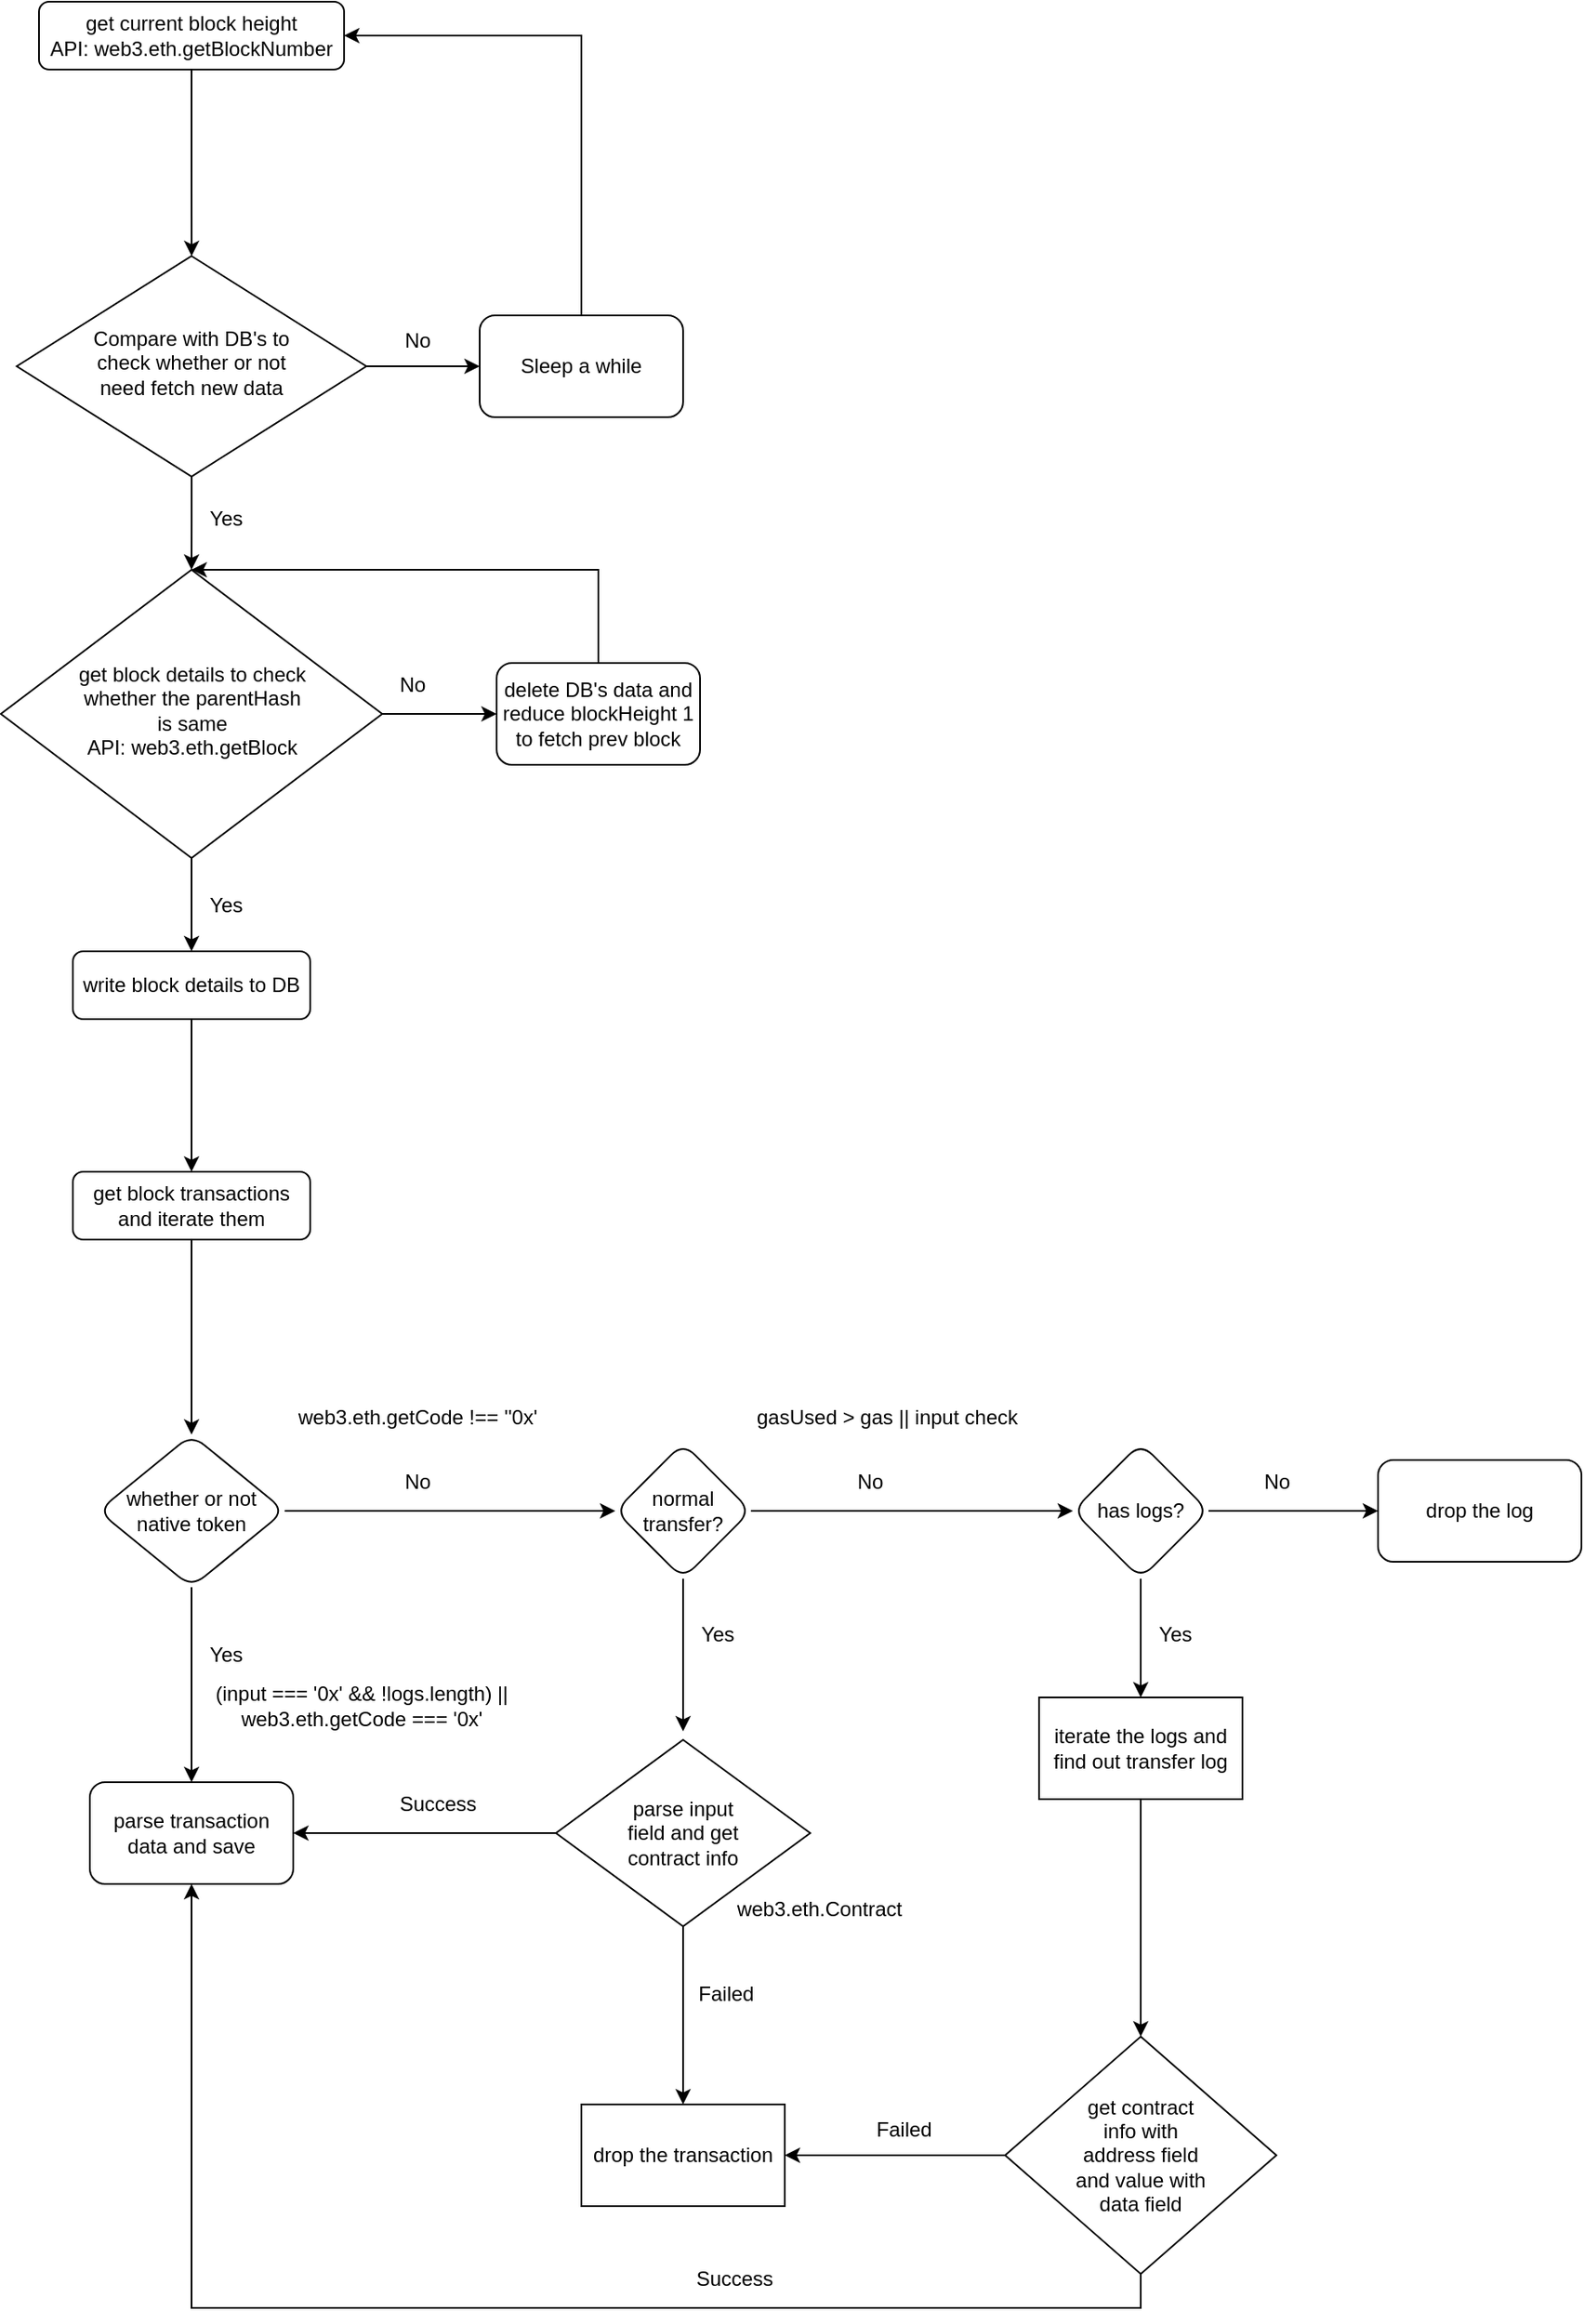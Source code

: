 <mxfile version="21.6.1" type="device">
  <diagram id="C5RBs43oDa-KdzZeNtuy" name="Page-1">
    <mxGraphModel dx="1434" dy="796" grid="1" gridSize="10" guides="1" tooltips="1" connect="1" arrows="1" fold="1" page="1" pageScale="1" pageWidth="827" pageHeight="1169" math="0" shadow="0">
      <root>
        <mxCell id="WIyWlLk6GJQsqaUBKTNV-0" />
        <mxCell id="WIyWlLk6GJQsqaUBKTNV-1" parent="WIyWlLk6GJQsqaUBKTNV-0" />
        <mxCell id="f67qlpG-qjEHrPHwAjjN-7" style="edgeStyle=orthogonalEdgeStyle;rounded=0;orthogonalLoop=1;jettySize=auto;html=1;" parent="WIyWlLk6GJQsqaUBKTNV-1" source="WIyWlLk6GJQsqaUBKTNV-3" target="f67qlpG-qjEHrPHwAjjN-4" edge="1">
          <mxGeometry relative="1" as="geometry" />
        </mxCell>
        <mxCell id="WIyWlLk6GJQsqaUBKTNV-3" value="get current block height&lt;br&gt;API: web3.eth.getBlockNumber" style="rounded=1;whiteSpace=wrap;html=1;fontSize=12;glass=0;strokeWidth=1;shadow=0;" parent="WIyWlLk6GJQsqaUBKTNV-1" vertex="1">
          <mxGeometry x="100" y="80" width="180" height="40" as="geometry" />
        </mxCell>
        <mxCell id="3LjYkqQR88In_Dn03-Ik-5" value="" style="edgeStyle=orthogonalEdgeStyle;rounded=0;orthogonalLoop=1;jettySize=auto;html=1;" edge="1" parent="WIyWlLk6GJQsqaUBKTNV-1" source="f67qlpG-qjEHrPHwAjjN-4" target="3LjYkqQR88In_Dn03-Ik-4">
          <mxGeometry relative="1" as="geometry" />
        </mxCell>
        <mxCell id="3LjYkqQR88In_Dn03-Ik-7" style="edgeStyle=orthogonalEdgeStyle;rounded=0;orthogonalLoop=1;jettySize=auto;html=1;exitX=1;exitY=0.5;exitDx=0;exitDy=0;entryX=0;entryY=0.5;entryDx=0;entryDy=0;" edge="1" parent="WIyWlLk6GJQsqaUBKTNV-1" source="f67qlpG-qjEHrPHwAjjN-4" target="f67qlpG-qjEHrPHwAjjN-11">
          <mxGeometry relative="1" as="geometry" />
        </mxCell>
        <mxCell id="f67qlpG-qjEHrPHwAjjN-4" value="&lt;blockquote style=&quot;line-height: 120%;&quot;&gt;&lt;span style=&quot;background-color: initial;&quot;&gt;Compare with DB&#39;s to check whether or not need fetch new data&lt;/span&gt;&lt;/blockquote&gt;" style="rhombus;whiteSpace=wrap;html=1;shadow=0;fontFamily=Helvetica;fontSize=12;align=center;strokeWidth=1;spacing=6;spacingTop=-4;" parent="WIyWlLk6GJQsqaUBKTNV-1" vertex="1">
          <mxGeometry x="86.88" y="230" width="206.25" height="130" as="geometry" />
        </mxCell>
        <mxCell id="3LjYkqQR88In_Dn03-Ik-8" style="edgeStyle=orthogonalEdgeStyle;rounded=0;orthogonalLoop=1;jettySize=auto;html=1;exitX=0.5;exitY=0;exitDx=0;exitDy=0;entryX=1;entryY=0.5;entryDx=0;entryDy=0;" edge="1" parent="WIyWlLk6GJQsqaUBKTNV-1" source="f67qlpG-qjEHrPHwAjjN-11" target="WIyWlLk6GJQsqaUBKTNV-3">
          <mxGeometry relative="1" as="geometry" />
        </mxCell>
        <mxCell id="f67qlpG-qjEHrPHwAjjN-11" value="Sleep a while" style="rounded=1;whiteSpace=wrap;html=1;" parent="WIyWlLk6GJQsqaUBKTNV-1" vertex="1">
          <mxGeometry x="360" y="265" width="120" height="60" as="geometry" />
        </mxCell>
        <mxCell id="f67qlpG-qjEHrPHwAjjN-12" value="No" style="text;html=1;align=center;verticalAlign=middle;resizable=0;points=[];autosize=1;strokeColor=none;fillColor=none;" parent="WIyWlLk6GJQsqaUBKTNV-1" vertex="1">
          <mxGeometry x="302.5" y="265" width="40" height="30" as="geometry" />
        </mxCell>
        <mxCell id="f67qlpG-qjEHrPHwAjjN-24" value="" style="edgeStyle=orthogonalEdgeStyle;rounded=0;orthogonalLoop=1;jettySize=auto;html=1;" parent="WIyWlLk6GJQsqaUBKTNV-1" source="f67qlpG-qjEHrPHwAjjN-16" target="f67qlpG-qjEHrPHwAjjN-23" edge="1">
          <mxGeometry relative="1" as="geometry" />
        </mxCell>
        <mxCell id="f67qlpG-qjEHrPHwAjjN-16" value="get block transactions and iterate them" style="rounded=1;whiteSpace=wrap;html=1;fontSize=12;glass=0;strokeWidth=1;shadow=0;" parent="WIyWlLk6GJQsqaUBKTNV-1" vertex="1">
          <mxGeometry x="120" y="770" width="140" height="40" as="geometry" />
        </mxCell>
        <mxCell id="f67qlpG-qjEHrPHwAjjN-26" value="" style="edgeStyle=orthogonalEdgeStyle;rounded=0;orthogonalLoop=1;jettySize=auto;html=1;" parent="WIyWlLk6GJQsqaUBKTNV-1" source="f67qlpG-qjEHrPHwAjjN-23" target="f67qlpG-qjEHrPHwAjjN-25" edge="1">
          <mxGeometry relative="1" as="geometry" />
        </mxCell>
        <mxCell id="f67qlpG-qjEHrPHwAjjN-29" value="" style="edgeStyle=orthogonalEdgeStyle;rounded=0;orthogonalLoop=1;jettySize=auto;html=1;" parent="WIyWlLk6GJQsqaUBKTNV-1" source="f67qlpG-qjEHrPHwAjjN-23" target="f67qlpG-qjEHrPHwAjjN-28" edge="1">
          <mxGeometry relative="1" as="geometry" />
        </mxCell>
        <mxCell id="f67qlpG-qjEHrPHwAjjN-23" value="whether or not native token" style="rhombus;whiteSpace=wrap;html=1;rounded=1;glass=0;strokeWidth=1;shadow=0;" parent="WIyWlLk6GJQsqaUBKTNV-1" vertex="1">
          <mxGeometry x="135.01" y="925" width="110" height="90" as="geometry" />
        </mxCell>
        <mxCell id="f67qlpG-qjEHrPHwAjjN-32" value="" style="edgeStyle=orthogonalEdgeStyle;rounded=0;orthogonalLoop=1;jettySize=auto;html=1;" parent="WIyWlLk6GJQsqaUBKTNV-1" source="f67qlpG-qjEHrPHwAjjN-25" edge="1">
          <mxGeometry relative="1" as="geometry">
            <mxPoint x="480" y="1100" as="targetPoint" />
          </mxGeometry>
        </mxCell>
        <mxCell id="f67qlpG-qjEHrPHwAjjN-36" value="" style="edgeStyle=orthogonalEdgeStyle;rounded=0;orthogonalLoop=1;jettySize=auto;html=1;" parent="WIyWlLk6GJQsqaUBKTNV-1" source="f67qlpG-qjEHrPHwAjjN-25" target="f67qlpG-qjEHrPHwAjjN-35" edge="1">
          <mxGeometry relative="1" as="geometry" />
        </mxCell>
        <mxCell id="f67qlpG-qjEHrPHwAjjN-25" value="normal transfer?" style="rhombus;whiteSpace=wrap;html=1;rounded=1;glass=0;strokeWidth=1;shadow=0;" parent="WIyWlLk6GJQsqaUBKTNV-1" vertex="1">
          <mxGeometry x="440" y="930" width="80" height="80" as="geometry" />
        </mxCell>
        <mxCell id="f67qlpG-qjEHrPHwAjjN-27" value="No" style="text;html=1;align=center;verticalAlign=middle;resizable=0;points=[];autosize=1;strokeColor=none;fillColor=none;" parent="WIyWlLk6GJQsqaUBKTNV-1" vertex="1">
          <mxGeometry x="302.5" y="938" width="40" height="30" as="geometry" />
        </mxCell>
        <mxCell id="f67qlpG-qjEHrPHwAjjN-28" value="parse transaction data and save" style="whiteSpace=wrap;html=1;rounded=1;glass=0;strokeWidth=1;shadow=0;" parent="WIyWlLk6GJQsqaUBKTNV-1" vertex="1">
          <mxGeometry x="130" y="1130" width="120" height="60" as="geometry" />
        </mxCell>
        <mxCell id="f67qlpG-qjEHrPHwAjjN-30" value="Yes" style="text;html=1;align=center;verticalAlign=middle;resizable=0;points=[];autosize=1;strokeColor=none;fillColor=none;" parent="WIyWlLk6GJQsqaUBKTNV-1" vertex="1">
          <mxGeometry x="190" y="1040" width="40" height="30" as="geometry" />
        </mxCell>
        <mxCell id="f67qlpG-qjEHrPHwAjjN-33" value="Yes" style="text;html=1;align=center;verticalAlign=middle;resizable=0;points=[];autosize=1;strokeColor=none;fillColor=none;" parent="WIyWlLk6GJQsqaUBKTNV-1" vertex="1">
          <mxGeometry x="480" y="1028" width="40" height="30" as="geometry" />
        </mxCell>
        <mxCell id="f67qlpG-qjEHrPHwAjjN-51" style="edgeStyle=orthogonalEdgeStyle;rounded=0;orthogonalLoop=1;jettySize=auto;html=1;entryX=0.5;entryY=0;entryDx=0;entryDy=0;" parent="WIyWlLk6GJQsqaUBKTNV-1" source="f67qlpG-qjEHrPHwAjjN-35" target="f67qlpG-qjEHrPHwAjjN-50" edge="1">
          <mxGeometry relative="1" as="geometry" />
        </mxCell>
        <mxCell id="f67qlpG-qjEHrPHwAjjN-64" value="" style="edgeStyle=orthogonalEdgeStyle;rounded=0;orthogonalLoop=1;jettySize=auto;html=1;" parent="WIyWlLk6GJQsqaUBKTNV-1" source="f67qlpG-qjEHrPHwAjjN-35" target="f67qlpG-qjEHrPHwAjjN-63" edge="1">
          <mxGeometry relative="1" as="geometry" />
        </mxCell>
        <mxCell id="f67qlpG-qjEHrPHwAjjN-35" value="has logs?" style="rhombus;whiteSpace=wrap;html=1;rounded=1;glass=0;strokeWidth=1;shadow=0;" parent="WIyWlLk6GJQsqaUBKTNV-1" vertex="1">
          <mxGeometry x="710" y="930" width="80" height="80" as="geometry" />
        </mxCell>
        <mxCell id="f67qlpG-qjEHrPHwAjjN-42" style="edgeStyle=orthogonalEdgeStyle;rounded=0;orthogonalLoop=1;jettySize=auto;html=1;exitX=0;exitY=0.5;exitDx=0;exitDy=0;" parent="WIyWlLk6GJQsqaUBKTNV-1" source="f67qlpG-qjEHrPHwAjjN-41" target="f67qlpG-qjEHrPHwAjjN-28" edge="1">
          <mxGeometry relative="1" as="geometry" />
        </mxCell>
        <mxCell id="f67qlpG-qjEHrPHwAjjN-47" value="" style="edgeStyle=orthogonalEdgeStyle;rounded=0;orthogonalLoop=1;jettySize=auto;html=1;" parent="WIyWlLk6GJQsqaUBKTNV-1" source="f67qlpG-qjEHrPHwAjjN-41" target="f67qlpG-qjEHrPHwAjjN-46" edge="1">
          <mxGeometry relative="1" as="geometry" />
        </mxCell>
        <mxCell id="f67qlpG-qjEHrPHwAjjN-41" value="&lt;blockquote&gt;parse input field and get contract info&lt;/blockquote&gt;" style="rhombus;whiteSpace=wrap;html=1;" parent="WIyWlLk6GJQsqaUBKTNV-1" vertex="1">
          <mxGeometry x="405" y="1105" width="150" height="110" as="geometry" />
        </mxCell>
        <mxCell id="f67qlpG-qjEHrPHwAjjN-43" value="Success" style="text;html=1;align=center;verticalAlign=middle;resizable=0;points=[];autosize=1;strokeColor=none;fillColor=none;" parent="WIyWlLk6GJQsqaUBKTNV-1" vertex="1">
          <mxGeometry x="300" y="1128" width="70" height="30" as="geometry" />
        </mxCell>
        <mxCell id="f67qlpG-qjEHrPHwAjjN-46" value="drop the transaction" style="whiteSpace=wrap;html=1;" parent="WIyWlLk6GJQsqaUBKTNV-1" vertex="1">
          <mxGeometry x="420" y="1320" width="120" height="60" as="geometry" />
        </mxCell>
        <mxCell id="f67qlpG-qjEHrPHwAjjN-53" value="" style="edgeStyle=orthogonalEdgeStyle;rounded=0;orthogonalLoop=1;jettySize=auto;html=1;" parent="WIyWlLk6GJQsqaUBKTNV-1" source="f67qlpG-qjEHrPHwAjjN-50" target="f67qlpG-qjEHrPHwAjjN-52" edge="1">
          <mxGeometry relative="1" as="geometry" />
        </mxCell>
        <mxCell id="f67qlpG-qjEHrPHwAjjN-50" value="iterate the logs and find out transfer log" style="rounded=0;whiteSpace=wrap;html=1;" parent="WIyWlLk6GJQsqaUBKTNV-1" vertex="1">
          <mxGeometry x="690" y="1080" width="120" height="60" as="geometry" />
        </mxCell>
        <mxCell id="f67qlpG-qjEHrPHwAjjN-54" style="edgeStyle=orthogonalEdgeStyle;rounded=0;orthogonalLoop=1;jettySize=auto;html=1;exitX=0;exitY=0.5;exitDx=0;exitDy=0;entryX=1;entryY=0.5;entryDx=0;entryDy=0;" parent="WIyWlLk6GJQsqaUBKTNV-1" source="f67qlpG-qjEHrPHwAjjN-52" target="f67qlpG-qjEHrPHwAjjN-46" edge="1">
          <mxGeometry relative="1" as="geometry" />
        </mxCell>
        <mxCell id="f67qlpG-qjEHrPHwAjjN-57" style="edgeStyle=orthogonalEdgeStyle;rounded=0;orthogonalLoop=1;jettySize=auto;html=1;exitX=0.5;exitY=1;exitDx=0;exitDy=0;entryX=0.5;entryY=1;entryDx=0;entryDy=0;" parent="WIyWlLk6GJQsqaUBKTNV-1" source="f67qlpG-qjEHrPHwAjjN-52" target="f67qlpG-qjEHrPHwAjjN-28" edge="1">
          <mxGeometry relative="1" as="geometry" />
        </mxCell>
        <mxCell id="f67qlpG-qjEHrPHwAjjN-52" value="&lt;blockquote&gt;get contract info with address field and value with data field&lt;/blockquote&gt;" style="rhombus;whiteSpace=wrap;html=1;rounded=0;" parent="WIyWlLk6GJQsqaUBKTNV-1" vertex="1">
          <mxGeometry x="670" y="1280" width="160" height="140" as="geometry" />
        </mxCell>
        <mxCell id="f67qlpG-qjEHrPHwAjjN-56" value="Failed" style="text;html=1;align=center;verticalAlign=middle;resizable=0;points=[];autosize=1;strokeColor=none;fillColor=none;" parent="WIyWlLk6GJQsqaUBKTNV-1" vertex="1">
          <mxGeometry x="580" y="1320" width="60" height="30" as="geometry" />
        </mxCell>
        <mxCell id="f67qlpG-qjEHrPHwAjjN-58" value="Success" style="text;html=1;align=center;verticalAlign=middle;resizable=0;points=[];autosize=1;strokeColor=none;fillColor=none;" parent="WIyWlLk6GJQsqaUBKTNV-1" vertex="1">
          <mxGeometry x="475" y="1408" width="70" height="30" as="geometry" />
        </mxCell>
        <mxCell id="f67qlpG-qjEHrPHwAjjN-59" value="Failed" style="text;html=1;align=center;verticalAlign=middle;resizable=0;points=[];autosize=1;strokeColor=none;fillColor=none;" parent="WIyWlLk6GJQsqaUBKTNV-1" vertex="1">
          <mxGeometry x="475" y="1240" width="60" height="30" as="geometry" />
        </mxCell>
        <mxCell id="f67qlpG-qjEHrPHwAjjN-62" value="Yes" style="text;html=1;align=center;verticalAlign=middle;resizable=0;points=[];autosize=1;strokeColor=none;fillColor=none;" parent="WIyWlLk6GJQsqaUBKTNV-1" vertex="1">
          <mxGeometry x="750" y="1028" width="40" height="30" as="geometry" />
        </mxCell>
        <mxCell id="f67qlpG-qjEHrPHwAjjN-63" value="drop the log" style="rounded=1;whiteSpace=wrap;html=1;glass=0;strokeWidth=1;shadow=0;" parent="WIyWlLk6GJQsqaUBKTNV-1" vertex="1">
          <mxGeometry x="890" y="940" width="120" height="60" as="geometry" />
        </mxCell>
        <mxCell id="f67qlpG-qjEHrPHwAjjN-65" value="No" style="text;html=1;align=center;verticalAlign=middle;resizable=0;points=[];autosize=1;strokeColor=none;fillColor=none;" parent="WIyWlLk6GJQsqaUBKTNV-1" vertex="1">
          <mxGeometry x="810" y="938" width="40" height="30" as="geometry" />
        </mxCell>
        <mxCell id="3LjYkqQR88In_Dn03-Ik-11" value="" style="edgeStyle=orthogonalEdgeStyle;rounded=0;orthogonalLoop=1;jettySize=auto;html=1;" edge="1" parent="WIyWlLk6GJQsqaUBKTNV-1" source="3LjYkqQR88In_Dn03-Ik-4">
          <mxGeometry relative="1" as="geometry">
            <mxPoint x="370" y="500" as="targetPoint" />
          </mxGeometry>
        </mxCell>
        <mxCell id="3LjYkqQR88In_Dn03-Ik-15" value="" style="edgeStyle=orthogonalEdgeStyle;rounded=0;orthogonalLoop=1;jettySize=auto;html=1;" edge="1" parent="WIyWlLk6GJQsqaUBKTNV-1" source="3LjYkqQR88In_Dn03-Ik-4">
          <mxGeometry relative="1" as="geometry">
            <mxPoint x="190" y="640" as="targetPoint" />
          </mxGeometry>
        </mxCell>
        <mxCell id="3LjYkqQR88In_Dn03-Ik-4" value="&lt;blockquote&gt;get block details to check whether the parentHash is same&lt;br&gt;API: web3.eth.getBlock&lt;/blockquote&gt;" style="rhombus;whiteSpace=wrap;html=1;shadow=0;strokeWidth=1;spacing=6;spacingTop=-4;" vertex="1" parent="WIyWlLk6GJQsqaUBKTNV-1">
          <mxGeometry x="77.5" y="415" width="225" height="170" as="geometry" />
        </mxCell>
        <mxCell id="3LjYkqQR88In_Dn03-Ik-6" value="Yes" style="text;html=1;align=center;verticalAlign=middle;resizable=0;points=[];autosize=1;strokeColor=none;fillColor=none;" vertex="1" parent="WIyWlLk6GJQsqaUBKTNV-1">
          <mxGeometry x="190" y="370" width="40" height="30" as="geometry" />
        </mxCell>
        <mxCell id="3LjYkqQR88In_Dn03-Ik-12" style="edgeStyle=orthogonalEdgeStyle;rounded=0;orthogonalLoop=1;jettySize=auto;html=1;exitX=0.5;exitY=0;exitDx=0;exitDy=0;entryX=1;entryY=0.383;entryDx=0;entryDy=0;entryPerimeter=0;" edge="1" parent="WIyWlLk6GJQsqaUBKTNV-1">
          <mxGeometry relative="1" as="geometry">
            <mxPoint x="390" y="503.51" as="sourcePoint" />
            <mxPoint x="190" y="415" as="targetPoint" />
            <Array as="points">
              <mxPoint x="430" y="504" />
              <mxPoint x="430" y="415" />
            </Array>
          </mxGeometry>
        </mxCell>
        <mxCell id="3LjYkqQR88In_Dn03-Ik-13" value="No" style="text;html=1;align=center;verticalAlign=middle;resizable=0;points=[];autosize=1;strokeColor=none;fillColor=none;" vertex="1" parent="WIyWlLk6GJQsqaUBKTNV-1">
          <mxGeometry x="300" y="468" width="40" height="30" as="geometry" />
        </mxCell>
        <mxCell id="3LjYkqQR88In_Dn03-Ik-18" style="edgeStyle=orthogonalEdgeStyle;rounded=0;orthogonalLoop=1;jettySize=auto;html=1;entryX=0.5;entryY=0;entryDx=0;entryDy=0;" edge="1" parent="WIyWlLk6GJQsqaUBKTNV-1" source="3LjYkqQR88In_Dn03-Ik-16" target="f67qlpG-qjEHrPHwAjjN-16">
          <mxGeometry relative="1" as="geometry" />
        </mxCell>
        <mxCell id="3LjYkqQR88In_Dn03-Ik-16" value="write block details to DB" style="rounded=1;whiteSpace=wrap;html=1;" vertex="1" parent="WIyWlLk6GJQsqaUBKTNV-1">
          <mxGeometry x="120" y="640" width="140" height="40" as="geometry" />
        </mxCell>
        <mxCell id="3LjYkqQR88In_Dn03-Ik-17" value="delete DB&#39;s data and reduce blockHeight 1 to fetch prev block" style="rounded=1;whiteSpace=wrap;html=1;" vertex="1" parent="WIyWlLk6GJQsqaUBKTNV-1">
          <mxGeometry x="370" y="470" width="120" height="60" as="geometry" />
        </mxCell>
        <mxCell id="3LjYkqQR88In_Dn03-Ik-19" value="Yes" style="text;html=1;align=center;verticalAlign=middle;resizable=0;points=[];autosize=1;strokeColor=none;fillColor=none;" vertex="1" parent="WIyWlLk6GJQsqaUBKTNV-1">
          <mxGeometry x="190" y="598" width="40" height="30" as="geometry" />
        </mxCell>
        <mxCell id="3LjYkqQR88In_Dn03-Ik-20" value="(input === &#39;0x&#39; &amp;amp;&amp;amp; !logs.length) || &lt;br&gt;web3.eth.getCode === &#39;0x&#39;" style="text;html=1;align=center;verticalAlign=middle;resizable=0;points=[];autosize=1;strokeColor=none;fillColor=none;" vertex="1" parent="WIyWlLk6GJQsqaUBKTNV-1">
          <mxGeometry x="190" y="1065" width="200" height="40" as="geometry" />
        </mxCell>
        <mxCell id="3LjYkqQR88In_Dn03-Ik-21" value="web3.eth.getCode !== &#39;&#39;0x&#39;" style="text;html=1;align=center;verticalAlign=middle;resizable=0;points=[];autosize=1;strokeColor=none;fillColor=none;" vertex="1" parent="WIyWlLk6GJQsqaUBKTNV-1">
          <mxGeometry x="242.5" y="900" width="160" height="30" as="geometry" />
        </mxCell>
        <mxCell id="3LjYkqQR88In_Dn03-Ik-22" value="No" style="text;html=1;align=center;verticalAlign=middle;resizable=0;points=[];autosize=1;strokeColor=none;fillColor=none;" vertex="1" parent="WIyWlLk6GJQsqaUBKTNV-1">
          <mxGeometry x="570" y="938" width="40" height="30" as="geometry" />
        </mxCell>
        <mxCell id="3LjYkqQR88In_Dn03-Ik-23" value="gasUsed &amp;gt; gas || input check" style="text;html=1;align=center;verticalAlign=middle;resizable=0;points=[];autosize=1;strokeColor=none;fillColor=none;" vertex="1" parent="WIyWlLk6GJQsqaUBKTNV-1">
          <mxGeometry x="510" y="900" width="180" height="30" as="geometry" />
        </mxCell>
        <mxCell id="3LjYkqQR88In_Dn03-Ik-24" value="web3.eth.Contract" style="text;html=1;align=center;verticalAlign=middle;resizable=0;points=[];autosize=1;strokeColor=none;fillColor=none;" vertex="1" parent="WIyWlLk6GJQsqaUBKTNV-1">
          <mxGeometry x="500" y="1190" width="120" height="30" as="geometry" />
        </mxCell>
      </root>
    </mxGraphModel>
  </diagram>
</mxfile>
